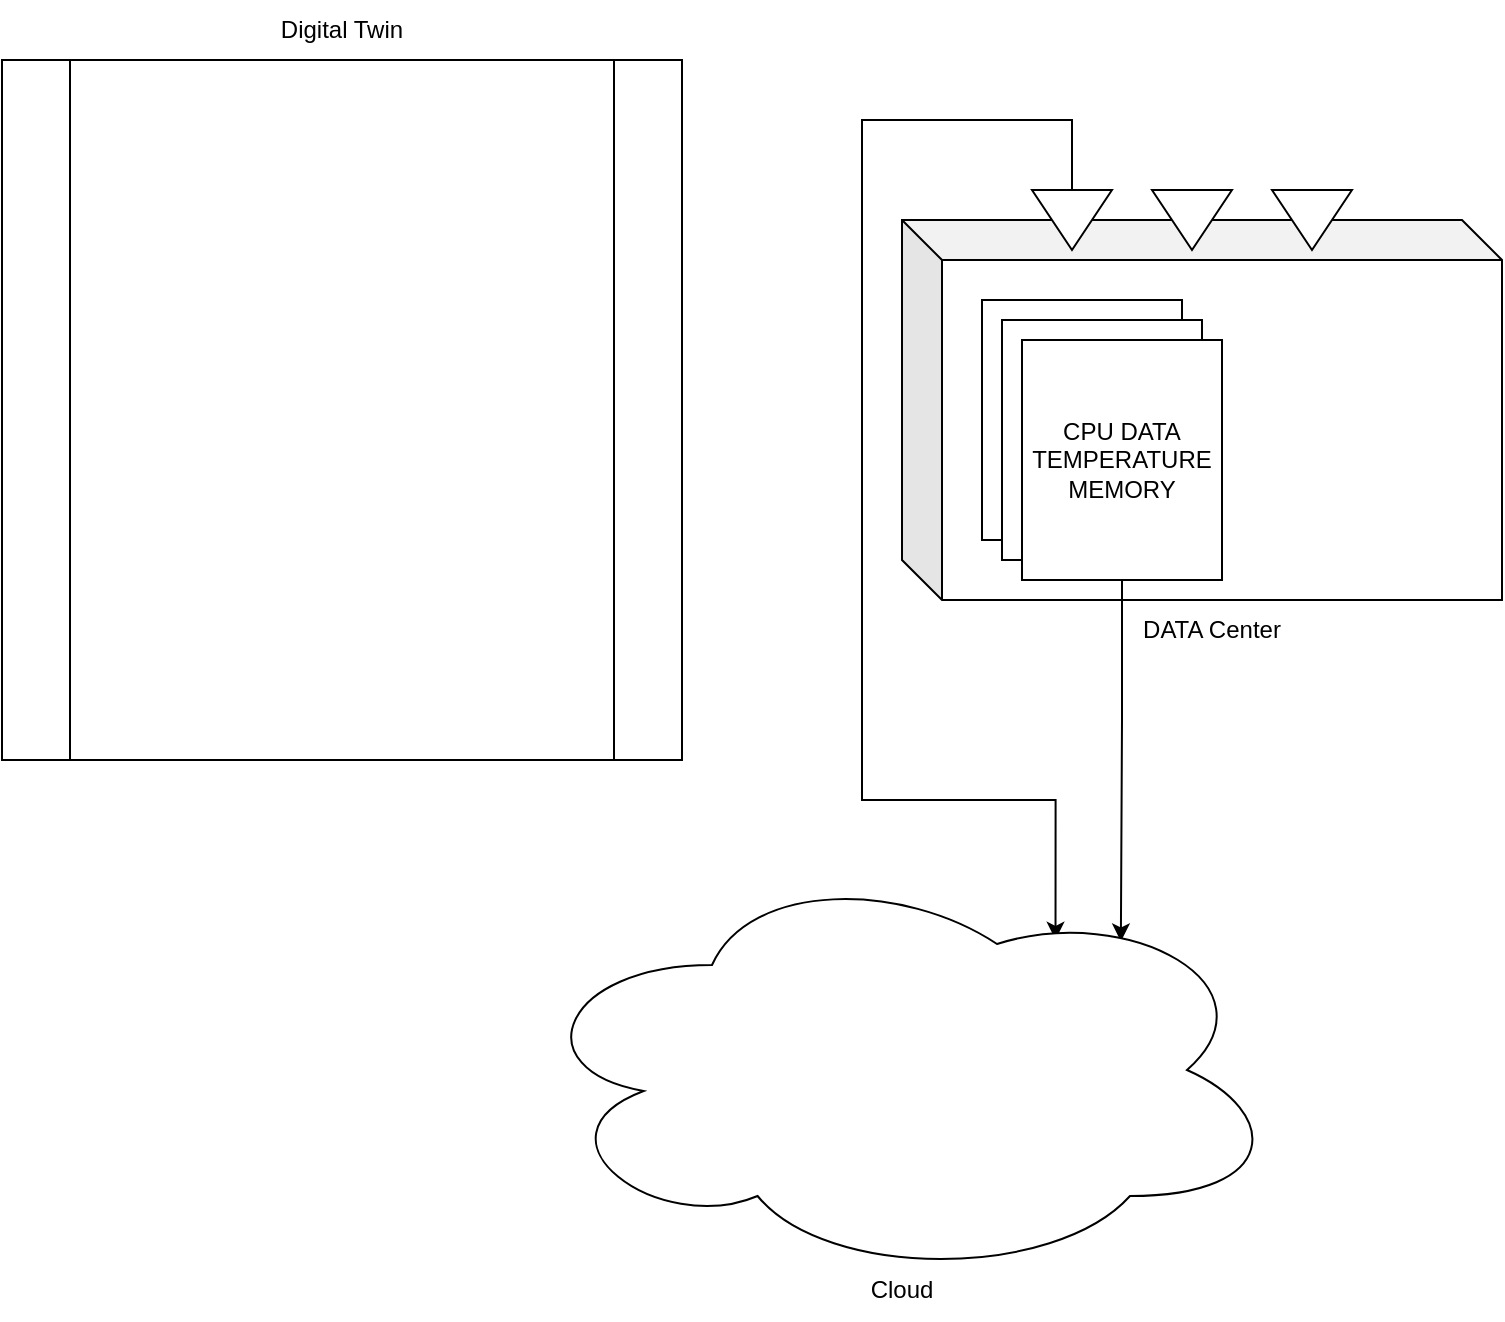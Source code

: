 <mxfile version="21.6.6" type="github">
  <diagram name="Page-1" id="EmtkaC3t_L4jjc_KO-NS">
    <mxGraphModel dx="1050" dy="630" grid="1" gridSize="10" guides="1" tooltips="1" connect="1" arrows="1" fold="1" page="1" pageScale="1" pageWidth="850" pageHeight="1100" math="0" shadow="0">
      <root>
        <mxCell id="0" />
        <mxCell id="1" parent="0" />
        <mxCell id="HhFTS3ggUBEcQ0eOIi6g-1" value="" style="shape=process;whiteSpace=wrap;html=1;backgroundOutline=1;" vertex="1" parent="1">
          <mxGeometry x="60" y="130" width="340" height="350" as="geometry" />
        </mxCell>
        <mxCell id="HhFTS3ggUBEcQ0eOIi6g-2" value="" style="shape=cube;whiteSpace=wrap;html=1;boundedLbl=1;backgroundOutline=1;darkOpacity=0.05;darkOpacity2=0.1;" vertex="1" parent="1">
          <mxGeometry x="510" y="210" width="300" height="190" as="geometry" />
        </mxCell>
        <mxCell id="HhFTS3ggUBEcQ0eOIi6g-5" value="" style="triangle;whiteSpace=wrap;html=1;rotation=90;" vertex="1" parent="1">
          <mxGeometry x="640" y="190" width="30" height="40" as="geometry" />
        </mxCell>
        <mxCell id="HhFTS3ggUBEcQ0eOIi6g-16" style="edgeStyle=orthogonalEdgeStyle;rounded=0;orthogonalLoop=1;jettySize=auto;html=1;entryX=0.702;entryY=0.19;entryDx=0;entryDy=0;entryPerimeter=0;" edge="1" parent="1" source="HhFTS3ggUBEcQ0eOIi6g-6" target="HhFTS3ggUBEcQ0eOIi6g-12">
          <mxGeometry relative="1" as="geometry">
            <Array as="points">
              <mxPoint x="595" y="160" />
              <mxPoint x="490" y="160" />
              <mxPoint x="490" y="500" />
              <mxPoint x="587" y="500" />
            </Array>
          </mxGeometry>
        </mxCell>
        <mxCell id="HhFTS3ggUBEcQ0eOIi6g-6" value="" style="triangle;whiteSpace=wrap;html=1;rotation=90;" vertex="1" parent="1">
          <mxGeometry x="580" y="190" width="30" height="40" as="geometry" />
        </mxCell>
        <mxCell id="HhFTS3ggUBEcQ0eOIi6g-7" value="" style="triangle;whiteSpace=wrap;html=1;rotation=90;" vertex="1" parent="1">
          <mxGeometry x="700" y="190" width="30" height="40" as="geometry" />
        </mxCell>
        <mxCell id="HhFTS3ggUBEcQ0eOIi6g-9" value="" style="rounded=0;whiteSpace=wrap;html=1;" vertex="1" parent="1">
          <mxGeometry x="550" y="250" width="100" height="120" as="geometry" />
        </mxCell>
        <mxCell id="HhFTS3ggUBEcQ0eOIi6g-10" value="" style="rounded=0;whiteSpace=wrap;html=1;" vertex="1" parent="1">
          <mxGeometry x="560" y="260" width="100" height="120" as="geometry" />
        </mxCell>
        <mxCell id="HhFTS3ggUBEcQ0eOIi6g-17" style="edgeStyle=orthogonalEdgeStyle;rounded=0;orthogonalLoop=1;jettySize=auto;html=1;exitX=0.5;exitY=1;exitDx=0;exitDy=0;entryX=0.788;entryY=0.194;entryDx=0;entryDy=0;entryPerimeter=0;" edge="1" parent="1" source="HhFTS3ggUBEcQ0eOIi6g-11" target="HhFTS3ggUBEcQ0eOIi6g-12">
          <mxGeometry relative="1" as="geometry" />
        </mxCell>
        <mxCell id="HhFTS3ggUBEcQ0eOIi6g-11" value="CPU DATA&lt;br style=&quot;border-color: var(--border-color);&quot;&gt;TEMPERATURE&lt;br style=&quot;border-color: var(--border-color);&quot;&gt;MEMORY" style="rounded=0;whiteSpace=wrap;html=1;" vertex="1" parent="1">
          <mxGeometry x="570" y="270" width="100" height="120" as="geometry" />
        </mxCell>
        <mxCell id="HhFTS3ggUBEcQ0eOIi6g-12" value="" style="ellipse;shape=cloud;whiteSpace=wrap;html=1;" vertex="1" parent="1">
          <mxGeometry x="320" y="530" width="380" height="210" as="geometry" />
        </mxCell>
        <mxCell id="HhFTS3ggUBEcQ0eOIi6g-13" value="DATA Center" style="text;html=1;strokeColor=none;fillColor=none;align=center;verticalAlign=middle;whiteSpace=wrap;rounded=0;" vertex="1" parent="1">
          <mxGeometry x="560" y="400" width="210" height="30" as="geometry" />
        </mxCell>
        <mxCell id="HhFTS3ggUBEcQ0eOIi6g-14" value="Digital Twin" style="text;html=1;strokeColor=none;fillColor=none;align=center;verticalAlign=middle;whiteSpace=wrap;rounded=0;" vertex="1" parent="1">
          <mxGeometry x="165" y="100" width="130" height="30" as="geometry" />
        </mxCell>
        <mxCell id="HhFTS3ggUBEcQ0eOIi6g-15" value="Cloud" style="text;html=1;strokeColor=none;fillColor=none;align=center;verticalAlign=middle;whiteSpace=wrap;rounded=0;" vertex="1" parent="1">
          <mxGeometry x="480" y="730" width="60" height="30" as="geometry" />
        </mxCell>
        <mxCell id="HhFTS3ggUBEcQ0eOIi6g-18" value="&lt;br&gt;" style="text;html=1;strokeColor=none;fillColor=none;align=center;verticalAlign=middle;whiteSpace=wrap;rounded=0;" vertex="1" parent="1">
          <mxGeometry x="540" y="450" width="60" height="30" as="geometry" />
        </mxCell>
      </root>
    </mxGraphModel>
  </diagram>
</mxfile>
